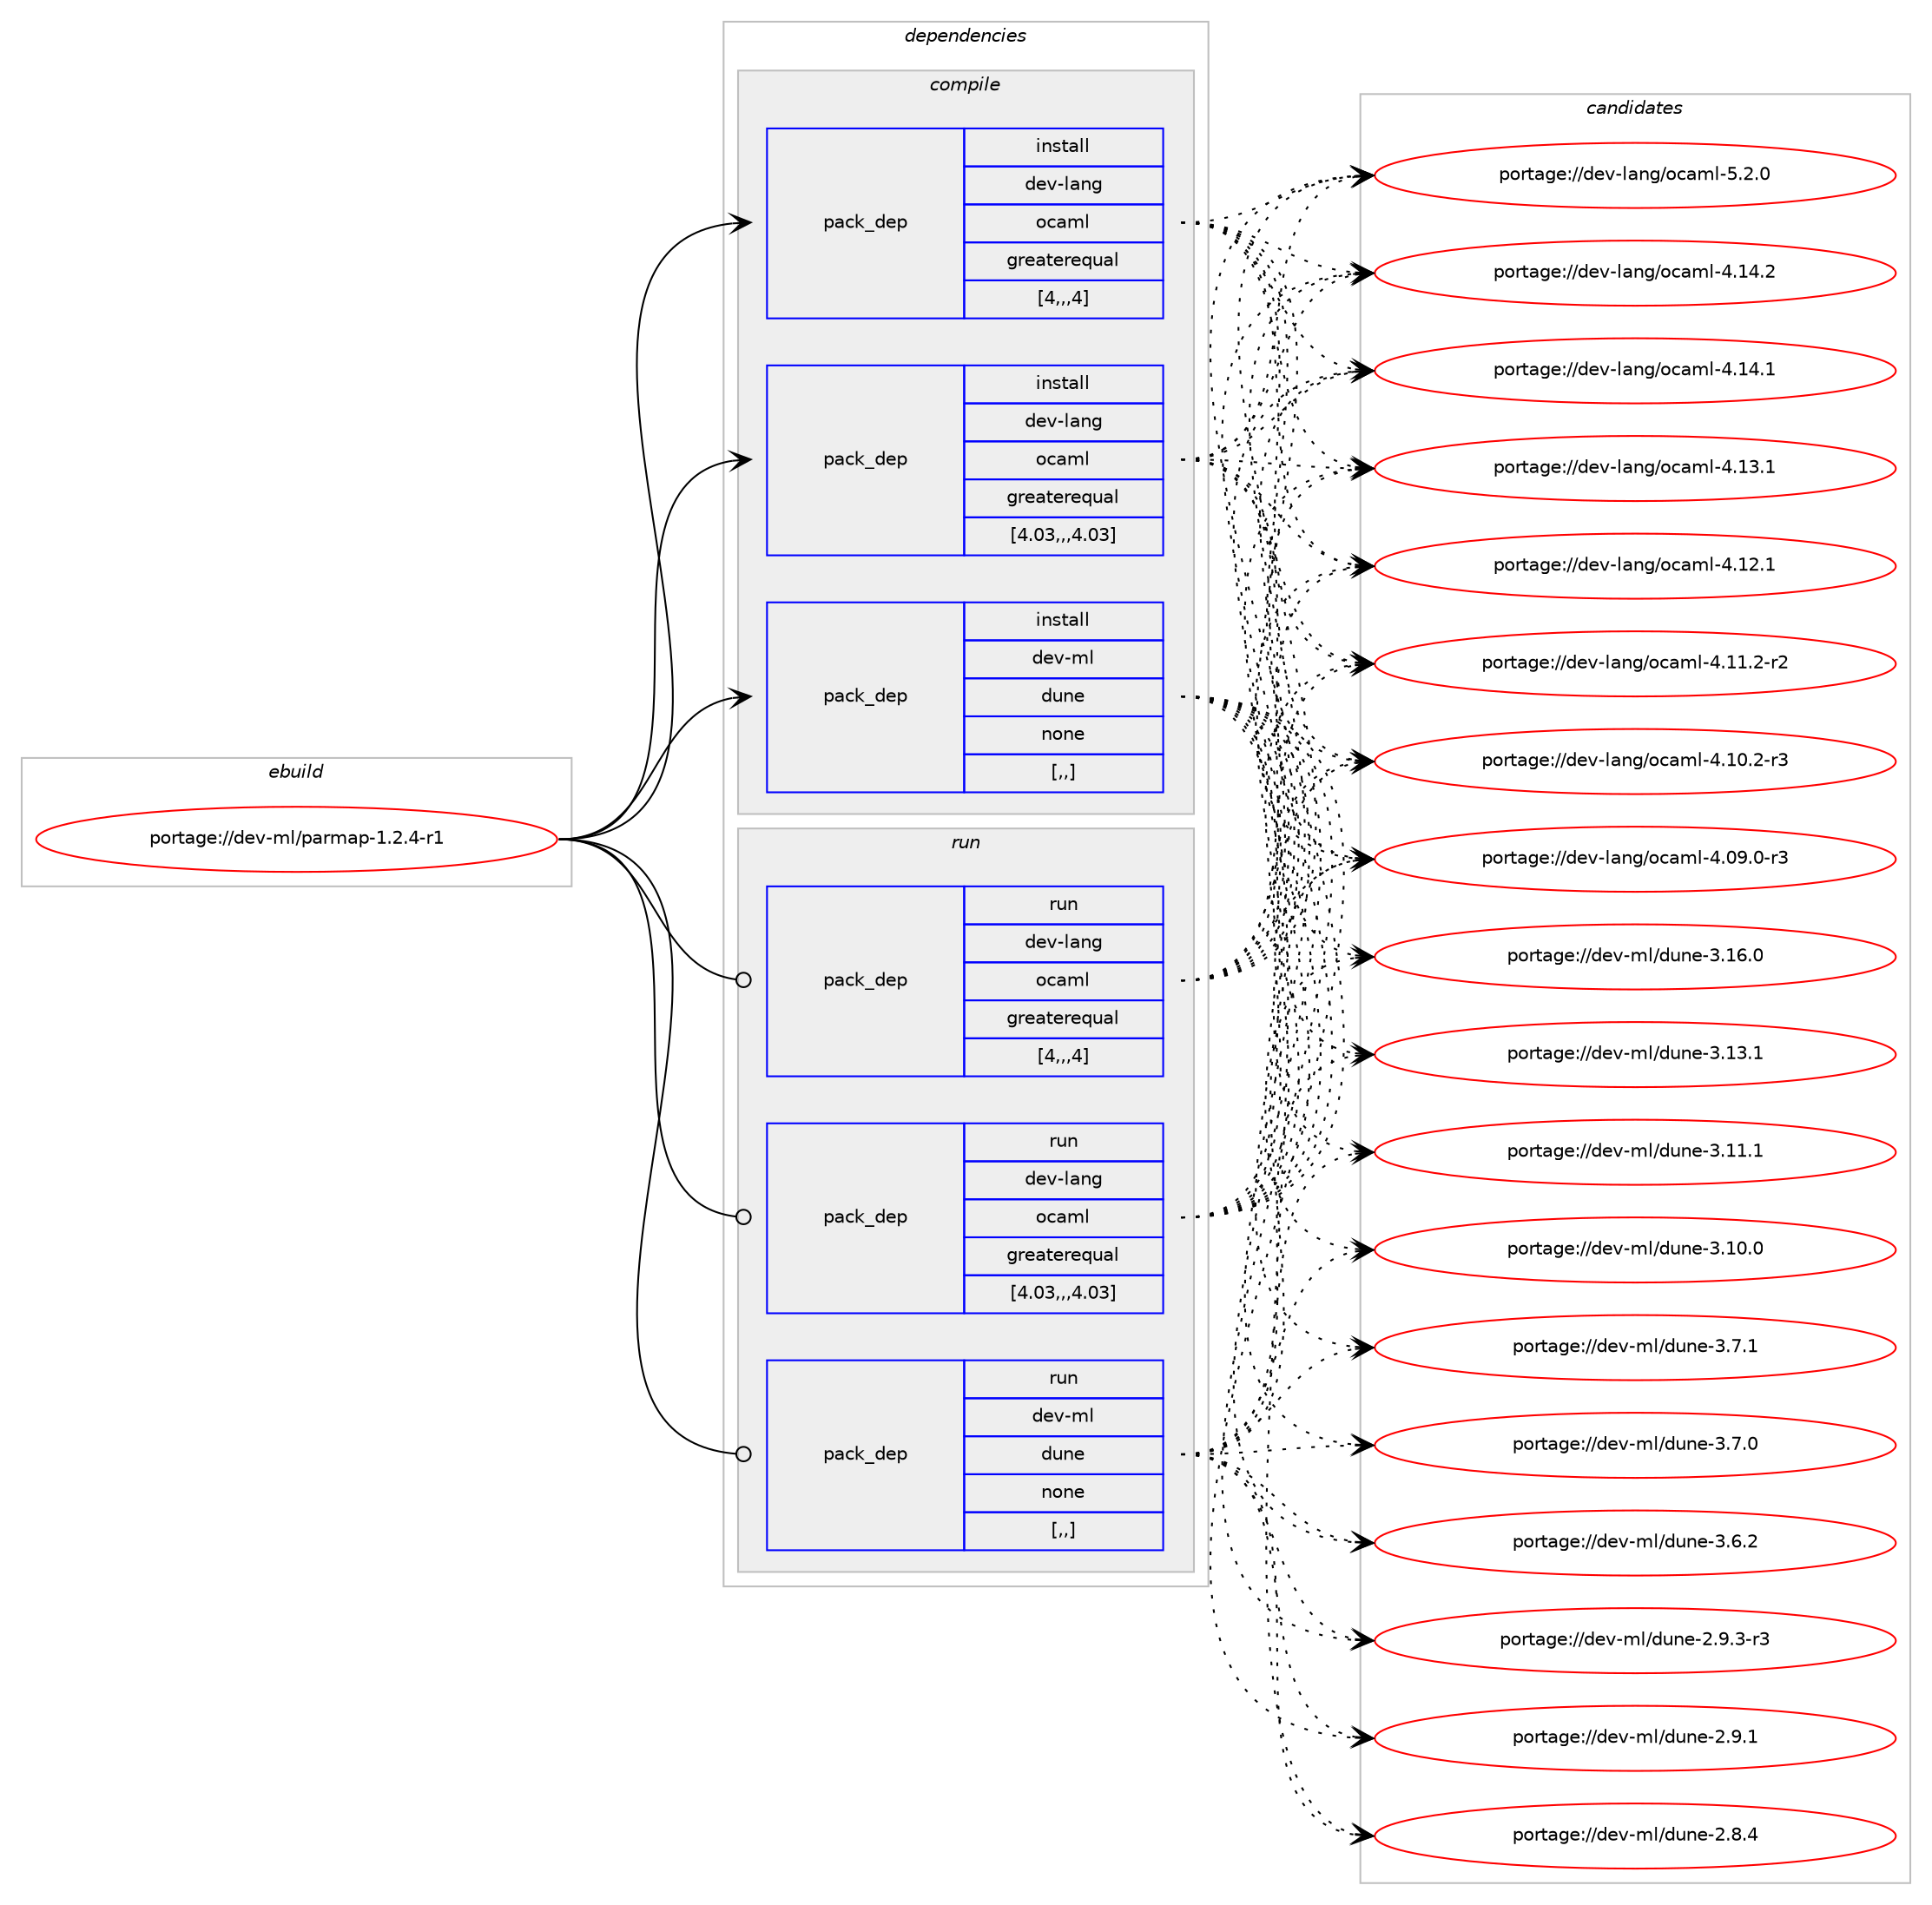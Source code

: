 digraph prolog {

# *************
# Graph options
# *************

newrank=true;
concentrate=true;
compound=true;
graph [rankdir=LR,fontname=Helvetica,fontsize=10,ranksep=1.5];#, ranksep=2.5, nodesep=0.2];
edge  [arrowhead=vee];
node  [fontname=Helvetica,fontsize=10];

# **********
# The ebuild
# **********

subgraph cluster_leftcol {
color=gray;
label=<<i>ebuild</i>>;
id [label="portage://dev-ml/parmap-1.2.4-r1", color=red, width=4, href="../dev-ml/parmap-1.2.4-r1.svg"];
}

# ****************
# The dependencies
# ****************

subgraph cluster_midcol {
color=gray;
label=<<i>dependencies</i>>;
subgraph cluster_compile {
fillcolor="#eeeeee";
style=filled;
label=<<i>compile</i>>;
subgraph pack91133 {
dependency122098 [label=<<TABLE BORDER="0" CELLBORDER="1" CELLSPACING="0" CELLPADDING="4" WIDTH="220"><TR><TD ROWSPAN="6" CELLPADDING="30">pack_dep</TD></TR><TR><TD WIDTH="110">install</TD></TR><TR><TD>dev-lang</TD></TR><TR><TD>ocaml</TD></TR><TR><TD>greaterequal</TD></TR><TR><TD>[4,,,4]</TD></TR></TABLE>>, shape=none, color=blue];
}
id:e -> dependency122098:w [weight=20,style="solid",arrowhead="vee"];
subgraph pack91134 {
dependency122099 [label=<<TABLE BORDER="0" CELLBORDER="1" CELLSPACING="0" CELLPADDING="4" WIDTH="220"><TR><TD ROWSPAN="6" CELLPADDING="30">pack_dep</TD></TR><TR><TD WIDTH="110">install</TD></TR><TR><TD>dev-lang</TD></TR><TR><TD>ocaml</TD></TR><TR><TD>greaterequal</TD></TR><TR><TD>[4.03,,,4.03]</TD></TR></TABLE>>, shape=none, color=blue];
}
id:e -> dependency122099:w [weight=20,style="solid",arrowhead="vee"];
subgraph pack91135 {
dependency122100 [label=<<TABLE BORDER="0" CELLBORDER="1" CELLSPACING="0" CELLPADDING="4" WIDTH="220"><TR><TD ROWSPAN="6" CELLPADDING="30">pack_dep</TD></TR><TR><TD WIDTH="110">install</TD></TR><TR><TD>dev-ml</TD></TR><TR><TD>dune</TD></TR><TR><TD>none</TD></TR><TR><TD>[,,]</TD></TR></TABLE>>, shape=none, color=blue];
}
id:e -> dependency122100:w [weight=20,style="solid",arrowhead="vee"];
}
subgraph cluster_compileandrun {
fillcolor="#eeeeee";
style=filled;
label=<<i>compile and run</i>>;
}
subgraph cluster_run {
fillcolor="#eeeeee";
style=filled;
label=<<i>run</i>>;
subgraph pack91136 {
dependency122101 [label=<<TABLE BORDER="0" CELLBORDER="1" CELLSPACING="0" CELLPADDING="4" WIDTH="220"><TR><TD ROWSPAN="6" CELLPADDING="30">pack_dep</TD></TR><TR><TD WIDTH="110">run</TD></TR><TR><TD>dev-lang</TD></TR><TR><TD>ocaml</TD></TR><TR><TD>greaterequal</TD></TR><TR><TD>[4,,,4]</TD></TR></TABLE>>, shape=none, color=blue];
}
id:e -> dependency122101:w [weight=20,style="solid",arrowhead="odot"];
subgraph pack91137 {
dependency122102 [label=<<TABLE BORDER="0" CELLBORDER="1" CELLSPACING="0" CELLPADDING="4" WIDTH="220"><TR><TD ROWSPAN="6" CELLPADDING="30">pack_dep</TD></TR><TR><TD WIDTH="110">run</TD></TR><TR><TD>dev-lang</TD></TR><TR><TD>ocaml</TD></TR><TR><TD>greaterequal</TD></TR><TR><TD>[4.03,,,4.03]</TD></TR></TABLE>>, shape=none, color=blue];
}
id:e -> dependency122102:w [weight=20,style="solid",arrowhead="odot"];
subgraph pack91138 {
dependency122103 [label=<<TABLE BORDER="0" CELLBORDER="1" CELLSPACING="0" CELLPADDING="4" WIDTH="220"><TR><TD ROWSPAN="6" CELLPADDING="30">pack_dep</TD></TR><TR><TD WIDTH="110">run</TD></TR><TR><TD>dev-ml</TD></TR><TR><TD>dune</TD></TR><TR><TD>none</TD></TR><TR><TD>[,,]</TD></TR></TABLE>>, shape=none, color=blue];
}
id:e -> dependency122103:w [weight=20,style="solid",arrowhead="odot"];
}
}

# **************
# The candidates
# **************

subgraph cluster_choices {
rank=same;
color=gray;
label=<<i>candidates</i>>;

subgraph choice91133 {
color=black;
nodesep=1;
choice1001011184510897110103471119997109108455346504648 [label="portage://dev-lang/ocaml-5.2.0", color=red, width=4,href="../dev-lang/ocaml-5.2.0.svg"];
choice100101118451089711010347111999710910845524649524650 [label="portage://dev-lang/ocaml-4.14.2", color=red, width=4,href="../dev-lang/ocaml-4.14.2.svg"];
choice100101118451089711010347111999710910845524649524649 [label="portage://dev-lang/ocaml-4.14.1", color=red, width=4,href="../dev-lang/ocaml-4.14.1.svg"];
choice100101118451089711010347111999710910845524649514649 [label="portage://dev-lang/ocaml-4.13.1", color=red, width=4,href="../dev-lang/ocaml-4.13.1.svg"];
choice100101118451089711010347111999710910845524649504649 [label="portage://dev-lang/ocaml-4.12.1", color=red, width=4,href="../dev-lang/ocaml-4.12.1.svg"];
choice1001011184510897110103471119997109108455246494946504511450 [label="portage://dev-lang/ocaml-4.11.2-r2", color=red, width=4,href="../dev-lang/ocaml-4.11.2-r2.svg"];
choice1001011184510897110103471119997109108455246494846504511451 [label="portage://dev-lang/ocaml-4.10.2-r3", color=red, width=4,href="../dev-lang/ocaml-4.10.2-r3.svg"];
choice1001011184510897110103471119997109108455246485746484511451 [label="portage://dev-lang/ocaml-4.09.0-r3", color=red, width=4,href="../dev-lang/ocaml-4.09.0-r3.svg"];
dependency122098:e -> choice1001011184510897110103471119997109108455346504648:w [style=dotted,weight="100"];
dependency122098:e -> choice100101118451089711010347111999710910845524649524650:w [style=dotted,weight="100"];
dependency122098:e -> choice100101118451089711010347111999710910845524649524649:w [style=dotted,weight="100"];
dependency122098:e -> choice100101118451089711010347111999710910845524649514649:w [style=dotted,weight="100"];
dependency122098:e -> choice100101118451089711010347111999710910845524649504649:w [style=dotted,weight="100"];
dependency122098:e -> choice1001011184510897110103471119997109108455246494946504511450:w [style=dotted,weight="100"];
dependency122098:e -> choice1001011184510897110103471119997109108455246494846504511451:w [style=dotted,weight="100"];
dependency122098:e -> choice1001011184510897110103471119997109108455246485746484511451:w [style=dotted,weight="100"];
}
subgraph choice91134 {
color=black;
nodesep=1;
choice1001011184510897110103471119997109108455346504648 [label="portage://dev-lang/ocaml-5.2.0", color=red, width=4,href="../dev-lang/ocaml-5.2.0.svg"];
choice100101118451089711010347111999710910845524649524650 [label="portage://dev-lang/ocaml-4.14.2", color=red, width=4,href="../dev-lang/ocaml-4.14.2.svg"];
choice100101118451089711010347111999710910845524649524649 [label="portage://dev-lang/ocaml-4.14.1", color=red, width=4,href="../dev-lang/ocaml-4.14.1.svg"];
choice100101118451089711010347111999710910845524649514649 [label="portage://dev-lang/ocaml-4.13.1", color=red, width=4,href="../dev-lang/ocaml-4.13.1.svg"];
choice100101118451089711010347111999710910845524649504649 [label="portage://dev-lang/ocaml-4.12.1", color=red, width=4,href="../dev-lang/ocaml-4.12.1.svg"];
choice1001011184510897110103471119997109108455246494946504511450 [label="portage://dev-lang/ocaml-4.11.2-r2", color=red, width=4,href="../dev-lang/ocaml-4.11.2-r2.svg"];
choice1001011184510897110103471119997109108455246494846504511451 [label="portage://dev-lang/ocaml-4.10.2-r3", color=red, width=4,href="../dev-lang/ocaml-4.10.2-r3.svg"];
choice1001011184510897110103471119997109108455246485746484511451 [label="portage://dev-lang/ocaml-4.09.0-r3", color=red, width=4,href="../dev-lang/ocaml-4.09.0-r3.svg"];
dependency122099:e -> choice1001011184510897110103471119997109108455346504648:w [style=dotted,weight="100"];
dependency122099:e -> choice100101118451089711010347111999710910845524649524650:w [style=dotted,weight="100"];
dependency122099:e -> choice100101118451089711010347111999710910845524649524649:w [style=dotted,weight="100"];
dependency122099:e -> choice100101118451089711010347111999710910845524649514649:w [style=dotted,weight="100"];
dependency122099:e -> choice100101118451089711010347111999710910845524649504649:w [style=dotted,weight="100"];
dependency122099:e -> choice1001011184510897110103471119997109108455246494946504511450:w [style=dotted,weight="100"];
dependency122099:e -> choice1001011184510897110103471119997109108455246494846504511451:w [style=dotted,weight="100"];
dependency122099:e -> choice1001011184510897110103471119997109108455246485746484511451:w [style=dotted,weight="100"];
}
subgraph choice91135 {
color=black;
nodesep=1;
choice100101118451091084710011711010145514649544648 [label="portage://dev-ml/dune-3.16.0", color=red, width=4,href="../dev-ml/dune-3.16.0.svg"];
choice100101118451091084710011711010145514649514649 [label="portage://dev-ml/dune-3.13.1", color=red, width=4,href="../dev-ml/dune-3.13.1.svg"];
choice100101118451091084710011711010145514649494649 [label="portage://dev-ml/dune-3.11.1", color=red, width=4,href="../dev-ml/dune-3.11.1.svg"];
choice100101118451091084710011711010145514649484648 [label="portage://dev-ml/dune-3.10.0", color=red, width=4,href="../dev-ml/dune-3.10.0.svg"];
choice1001011184510910847100117110101455146554649 [label="portage://dev-ml/dune-3.7.1", color=red, width=4,href="../dev-ml/dune-3.7.1.svg"];
choice1001011184510910847100117110101455146554648 [label="portage://dev-ml/dune-3.7.0", color=red, width=4,href="../dev-ml/dune-3.7.0.svg"];
choice1001011184510910847100117110101455146544650 [label="portage://dev-ml/dune-3.6.2", color=red, width=4,href="../dev-ml/dune-3.6.2.svg"];
choice10010111845109108471001171101014550465746514511451 [label="portage://dev-ml/dune-2.9.3-r3", color=red, width=4,href="../dev-ml/dune-2.9.3-r3.svg"];
choice1001011184510910847100117110101455046574649 [label="portage://dev-ml/dune-2.9.1", color=red, width=4,href="../dev-ml/dune-2.9.1.svg"];
choice1001011184510910847100117110101455046564652 [label="portage://dev-ml/dune-2.8.4", color=red, width=4,href="../dev-ml/dune-2.8.4.svg"];
dependency122100:e -> choice100101118451091084710011711010145514649544648:w [style=dotted,weight="100"];
dependency122100:e -> choice100101118451091084710011711010145514649514649:w [style=dotted,weight="100"];
dependency122100:e -> choice100101118451091084710011711010145514649494649:w [style=dotted,weight="100"];
dependency122100:e -> choice100101118451091084710011711010145514649484648:w [style=dotted,weight="100"];
dependency122100:e -> choice1001011184510910847100117110101455146554649:w [style=dotted,weight="100"];
dependency122100:e -> choice1001011184510910847100117110101455146554648:w [style=dotted,weight="100"];
dependency122100:e -> choice1001011184510910847100117110101455146544650:w [style=dotted,weight="100"];
dependency122100:e -> choice10010111845109108471001171101014550465746514511451:w [style=dotted,weight="100"];
dependency122100:e -> choice1001011184510910847100117110101455046574649:w [style=dotted,weight="100"];
dependency122100:e -> choice1001011184510910847100117110101455046564652:w [style=dotted,weight="100"];
}
subgraph choice91136 {
color=black;
nodesep=1;
choice1001011184510897110103471119997109108455346504648 [label="portage://dev-lang/ocaml-5.2.0", color=red, width=4,href="../dev-lang/ocaml-5.2.0.svg"];
choice100101118451089711010347111999710910845524649524650 [label="portage://dev-lang/ocaml-4.14.2", color=red, width=4,href="../dev-lang/ocaml-4.14.2.svg"];
choice100101118451089711010347111999710910845524649524649 [label="portage://dev-lang/ocaml-4.14.1", color=red, width=4,href="../dev-lang/ocaml-4.14.1.svg"];
choice100101118451089711010347111999710910845524649514649 [label="portage://dev-lang/ocaml-4.13.1", color=red, width=4,href="../dev-lang/ocaml-4.13.1.svg"];
choice100101118451089711010347111999710910845524649504649 [label="portage://dev-lang/ocaml-4.12.1", color=red, width=4,href="../dev-lang/ocaml-4.12.1.svg"];
choice1001011184510897110103471119997109108455246494946504511450 [label="portage://dev-lang/ocaml-4.11.2-r2", color=red, width=4,href="../dev-lang/ocaml-4.11.2-r2.svg"];
choice1001011184510897110103471119997109108455246494846504511451 [label="portage://dev-lang/ocaml-4.10.2-r3", color=red, width=4,href="../dev-lang/ocaml-4.10.2-r3.svg"];
choice1001011184510897110103471119997109108455246485746484511451 [label="portage://dev-lang/ocaml-4.09.0-r3", color=red, width=4,href="../dev-lang/ocaml-4.09.0-r3.svg"];
dependency122101:e -> choice1001011184510897110103471119997109108455346504648:w [style=dotted,weight="100"];
dependency122101:e -> choice100101118451089711010347111999710910845524649524650:w [style=dotted,weight="100"];
dependency122101:e -> choice100101118451089711010347111999710910845524649524649:w [style=dotted,weight="100"];
dependency122101:e -> choice100101118451089711010347111999710910845524649514649:w [style=dotted,weight="100"];
dependency122101:e -> choice100101118451089711010347111999710910845524649504649:w [style=dotted,weight="100"];
dependency122101:e -> choice1001011184510897110103471119997109108455246494946504511450:w [style=dotted,weight="100"];
dependency122101:e -> choice1001011184510897110103471119997109108455246494846504511451:w [style=dotted,weight="100"];
dependency122101:e -> choice1001011184510897110103471119997109108455246485746484511451:w [style=dotted,weight="100"];
}
subgraph choice91137 {
color=black;
nodesep=1;
choice1001011184510897110103471119997109108455346504648 [label="portage://dev-lang/ocaml-5.2.0", color=red, width=4,href="../dev-lang/ocaml-5.2.0.svg"];
choice100101118451089711010347111999710910845524649524650 [label="portage://dev-lang/ocaml-4.14.2", color=red, width=4,href="../dev-lang/ocaml-4.14.2.svg"];
choice100101118451089711010347111999710910845524649524649 [label="portage://dev-lang/ocaml-4.14.1", color=red, width=4,href="../dev-lang/ocaml-4.14.1.svg"];
choice100101118451089711010347111999710910845524649514649 [label="portage://dev-lang/ocaml-4.13.1", color=red, width=4,href="../dev-lang/ocaml-4.13.1.svg"];
choice100101118451089711010347111999710910845524649504649 [label="portage://dev-lang/ocaml-4.12.1", color=red, width=4,href="../dev-lang/ocaml-4.12.1.svg"];
choice1001011184510897110103471119997109108455246494946504511450 [label="portage://dev-lang/ocaml-4.11.2-r2", color=red, width=4,href="../dev-lang/ocaml-4.11.2-r2.svg"];
choice1001011184510897110103471119997109108455246494846504511451 [label="portage://dev-lang/ocaml-4.10.2-r3", color=red, width=4,href="../dev-lang/ocaml-4.10.2-r3.svg"];
choice1001011184510897110103471119997109108455246485746484511451 [label="portage://dev-lang/ocaml-4.09.0-r3", color=red, width=4,href="../dev-lang/ocaml-4.09.0-r3.svg"];
dependency122102:e -> choice1001011184510897110103471119997109108455346504648:w [style=dotted,weight="100"];
dependency122102:e -> choice100101118451089711010347111999710910845524649524650:w [style=dotted,weight="100"];
dependency122102:e -> choice100101118451089711010347111999710910845524649524649:w [style=dotted,weight="100"];
dependency122102:e -> choice100101118451089711010347111999710910845524649514649:w [style=dotted,weight="100"];
dependency122102:e -> choice100101118451089711010347111999710910845524649504649:w [style=dotted,weight="100"];
dependency122102:e -> choice1001011184510897110103471119997109108455246494946504511450:w [style=dotted,weight="100"];
dependency122102:e -> choice1001011184510897110103471119997109108455246494846504511451:w [style=dotted,weight="100"];
dependency122102:e -> choice1001011184510897110103471119997109108455246485746484511451:w [style=dotted,weight="100"];
}
subgraph choice91138 {
color=black;
nodesep=1;
choice100101118451091084710011711010145514649544648 [label="portage://dev-ml/dune-3.16.0", color=red, width=4,href="../dev-ml/dune-3.16.0.svg"];
choice100101118451091084710011711010145514649514649 [label="portage://dev-ml/dune-3.13.1", color=red, width=4,href="../dev-ml/dune-3.13.1.svg"];
choice100101118451091084710011711010145514649494649 [label="portage://dev-ml/dune-3.11.1", color=red, width=4,href="../dev-ml/dune-3.11.1.svg"];
choice100101118451091084710011711010145514649484648 [label="portage://dev-ml/dune-3.10.0", color=red, width=4,href="../dev-ml/dune-3.10.0.svg"];
choice1001011184510910847100117110101455146554649 [label="portage://dev-ml/dune-3.7.1", color=red, width=4,href="../dev-ml/dune-3.7.1.svg"];
choice1001011184510910847100117110101455146554648 [label="portage://dev-ml/dune-3.7.0", color=red, width=4,href="../dev-ml/dune-3.7.0.svg"];
choice1001011184510910847100117110101455146544650 [label="portage://dev-ml/dune-3.6.2", color=red, width=4,href="../dev-ml/dune-3.6.2.svg"];
choice10010111845109108471001171101014550465746514511451 [label="portage://dev-ml/dune-2.9.3-r3", color=red, width=4,href="../dev-ml/dune-2.9.3-r3.svg"];
choice1001011184510910847100117110101455046574649 [label="portage://dev-ml/dune-2.9.1", color=red, width=4,href="../dev-ml/dune-2.9.1.svg"];
choice1001011184510910847100117110101455046564652 [label="portage://dev-ml/dune-2.8.4", color=red, width=4,href="../dev-ml/dune-2.8.4.svg"];
dependency122103:e -> choice100101118451091084710011711010145514649544648:w [style=dotted,weight="100"];
dependency122103:e -> choice100101118451091084710011711010145514649514649:w [style=dotted,weight="100"];
dependency122103:e -> choice100101118451091084710011711010145514649494649:w [style=dotted,weight="100"];
dependency122103:e -> choice100101118451091084710011711010145514649484648:w [style=dotted,weight="100"];
dependency122103:e -> choice1001011184510910847100117110101455146554649:w [style=dotted,weight="100"];
dependency122103:e -> choice1001011184510910847100117110101455146554648:w [style=dotted,weight="100"];
dependency122103:e -> choice1001011184510910847100117110101455146544650:w [style=dotted,weight="100"];
dependency122103:e -> choice10010111845109108471001171101014550465746514511451:w [style=dotted,weight="100"];
dependency122103:e -> choice1001011184510910847100117110101455046574649:w [style=dotted,weight="100"];
dependency122103:e -> choice1001011184510910847100117110101455046564652:w [style=dotted,weight="100"];
}
}

}
